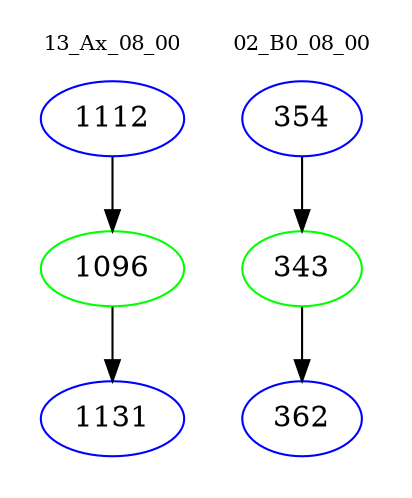 digraph{
subgraph cluster_0 {
color = white
label = "13_Ax_08_00";
fontsize=10;
T0_1112 [label="1112", color="blue"]
T0_1112 -> T0_1096 [color="black"]
T0_1096 [label="1096", color="green"]
T0_1096 -> T0_1131 [color="black"]
T0_1131 [label="1131", color="blue"]
}
subgraph cluster_1 {
color = white
label = "02_B0_08_00";
fontsize=10;
T1_354 [label="354", color="blue"]
T1_354 -> T1_343 [color="black"]
T1_343 [label="343", color="green"]
T1_343 -> T1_362 [color="black"]
T1_362 [label="362", color="blue"]
}
}
